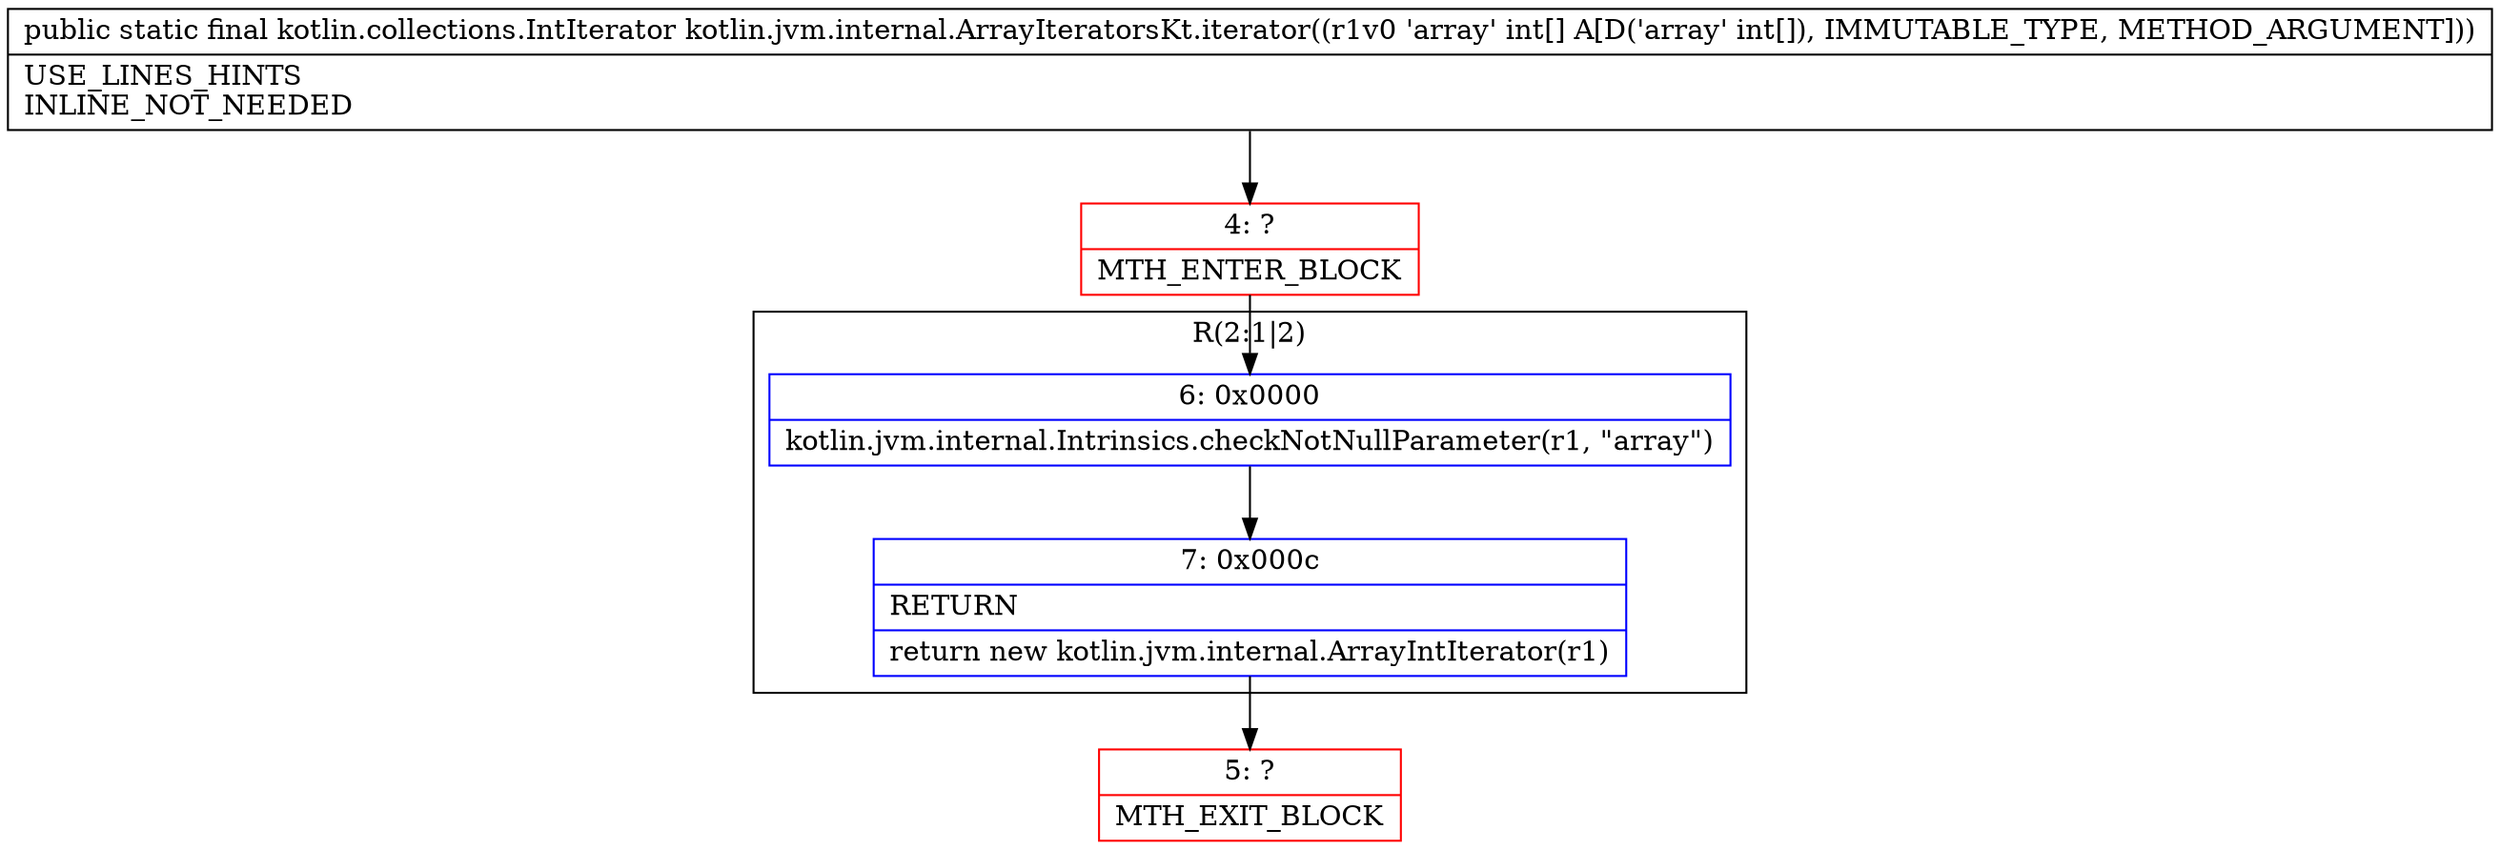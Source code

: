 digraph "CFG forkotlin.jvm.internal.ArrayIteratorsKt.iterator([I)Lkotlin\/collections\/IntIterator;" {
subgraph cluster_Region_624199889 {
label = "R(2:1|2)";
node [shape=record,color=blue];
Node_6 [shape=record,label="{6\:\ 0x0000|kotlin.jvm.internal.Intrinsics.checkNotNullParameter(r1, \"array\")\l}"];
Node_7 [shape=record,label="{7\:\ 0x000c|RETURN\l|return new kotlin.jvm.internal.ArrayIntIterator(r1)\l}"];
}
Node_4 [shape=record,color=red,label="{4\:\ ?|MTH_ENTER_BLOCK\l}"];
Node_5 [shape=record,color=red,label="{5\:\ ?|MTH_EXIT_BLOCK\l}"];
MethodNode[shape=record,label="{public static final kotlin.collections.IntIterator kotlin.jvm.internal.ArrayIteratorsKt.iterator((r1v0 'array' int[] A[D('array' int[]), IMMUTABLE_TYPE, METHOD_ARGUMENT]))  | USE_LINES_HINTS\lINLINE_NOT_NEEDED\l}"];
MethodNode -> Node_4;Node_6 -> Node_7;
Node_7 -> Node_5;
Node_4 -> Node_6;
}

